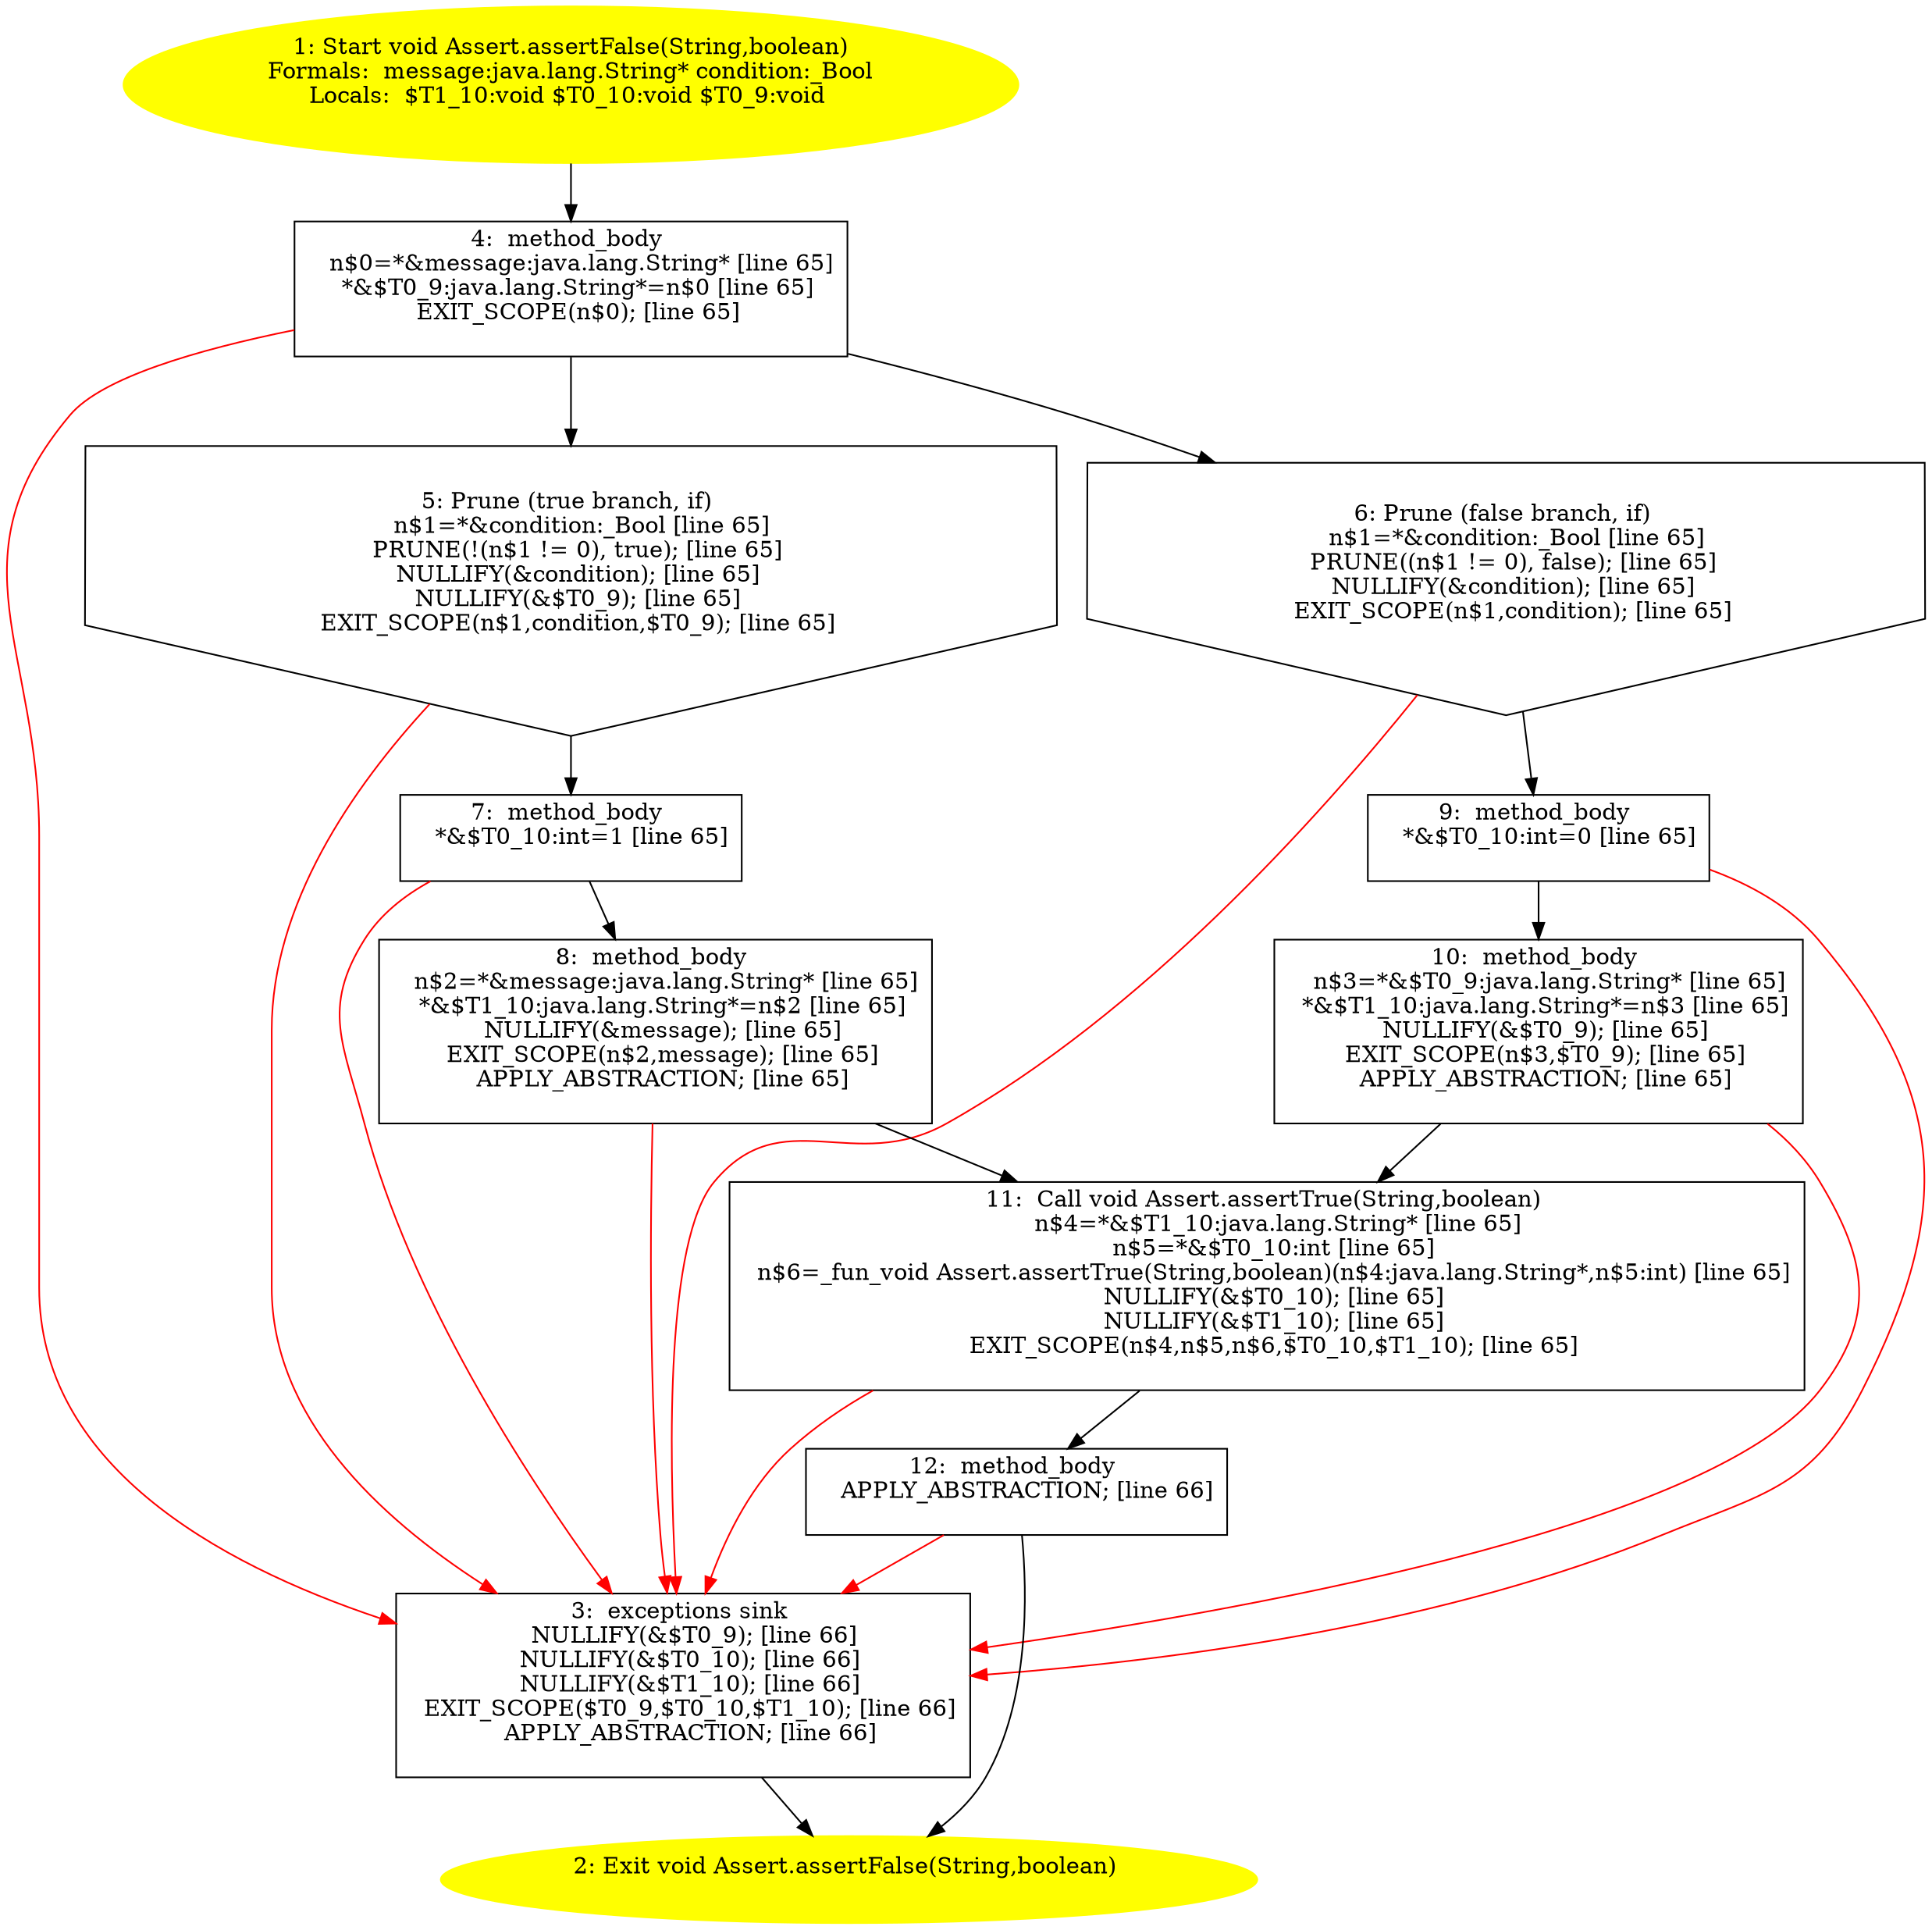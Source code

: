 /* @generated */
digraph cfg {
"org.junit.Assert.assertFalse(java.lang.String,boolean):void.cb24bd1abbb8217e6c180c0729908452_1" [label="1: Start void Assert.assertFalse(String,boolean)\nFormals:  message:java.lang.String* condition:_Bool\nLocals:  $T1_10:void $T0_10:void $T0_9:void \n  " color=yellow style=filled]
	

	 "org.junit.Assert.assertFalse(java.lang.String,boolean):void.cb24bd1abbb8217e6c180c0729908452_1" -> "org.junit.Assert.assertFalse(java.lang.String,boolean):void.cb24bd1abbb8217e6c180c0729908452_4" ;
"org.junit.Assert.assertFalse(java.lang.String,boolean):void.cb24bd1abbb8217e6c180c0729908452_2" [label="2: Exit void Assert.assertFalse(String,boolean) \n  " color=yellow style=filled]
	

"org.junit.Assert.assertFalse(java.lang.String,boolean):void.cb24bd1abbb8217e6c180c0729908452_3" [label="3:  exceptions sink \n   NULLIFY(&$T0_9); [line 66]\n  NULLIFY(&$T0_10); [line 66]\n  NULLIFY(&$T1_10); [line 66]\n  EXIT_SCOPE($T0_9,$T0_10,$T1_10); [line 66]\n  APPLY_ABSTRACTION; [line 66]\n " shape="box"]
	

	 "org.junit.Assert.assertFalse(java.lang.String,boolean):void.cb24bd1abbb8217e6c180c0729908452_3" -> "org.junit.Assert.assertFalse(java.lang.String,boolean):void.cb24bd1abbb8217e6c180c0729908452_2" ;
"org.junit.Assert.assertFalse(java.lang.String,boolean):void.cb24bd1abbb8217e6c180c0729908452_4" [label="4:  method_body \n   n$0=*&message:java.lang.String* [line 65]\n  *&$T0_9:java.lang.String*=n$0 [line 65]\n  EXIT_SCOPE(n$0); [line 65]\n " shape="box"]
	

	 "org.junit.Assert.assertFalse(java.lang.String,boolean):void.cb24bd1abbb8217e6c180c0729908452_4" -> "org.junit.Assert.assertFalse(java.lang.String,boolean):void.cb24bd1abbb8217e6c180c0729908452_5" ;
	 "org.junit.Assert.assertFalse(java.lang.String,boolean):void.cb24bd1abbb8217e6c180c0729908452_4" -> "org.junit.Assert.assertFalse(java.lang.String,boolean):void.cb24bd1abbb8217e6c180c0729908452_6" ;
	 "org.junit.Assert.assertFalse(java.lang.String,boolean):void.cb24bd1abbb8217e6c180c0729908452_4" -> "org.junit.Assert.assertFalse(java.lang.String,boolean):void.cb24bd1abbb8217e6c180c0729908452_3" [color="red" ];
"org.junit.Assert.assertFalse(java.lang.String,boolean):void.cb24bd1abbb8217e6c180c0729908452_5" [label="5: Prune (true branch, if) \n   n$1=*&condition:_Bool [line 65]\n  PRUNE(!(n$1 != 0), true); [line 65]\n  NULLIFY(&condition); [line 65]\n  NULLIFY(&$T0_9); [line 65]\n  EXIT_SCOPE(n$1,condition,$T0_9); [line 65]\n " shape="invhouse"]
	

	 "org.junit.Assert.assertFalse(java.lang.String,boolean):void.cb24bd1abbb8217e6c180c0729908452_5" -> "org.junit.Assert.assertFalse(java.lang.String,boolean):void.cb24bd1abbb8217e6c180c0729908452_7" ;
	 "org.junit.Assert.assertFalse(java.lang.String,boolean):void.cb24bd1abbb8217e6c180c0729908452_5" -> "org.junit.Assert.assertFalse(java.lang.String,boolean):void.cb24bd1abbb8217e6c180c0729908452_3" [color="red" ];
"org.junit.Assert.assertFalse(java.lang.String,boolean):void.cb24bd1abbb8217e6c180c0729908452_6" [label="6: Prune (false branch, if) \n   n$1=*&condition:_Bool [line 65]\n  PRUNE((n$1 != 0), false); [line 65]\n  NULLIFY(&condition); [line 65]\n  EXIT_SCOPE(n$1,condition); [line 65]\n " shape="invhouse"]
	

	 "org.junit.Assert.assertFalse(java.lang.String,boolean):void.cb24bd1abbb8217e6c180c0729908452_6" -> "org.junit.Assert.assertFalse(java.lang.String,boolean):void.cb24bd1abbb8217e6c180c0729908452_9" ;
	 "org.junit.Assert.assertFalse(java.lang.String,boolean):void.cb24bd1abbb8217e6c180c0729908452_6" -> "org.junit.Assert.assertFalse(java.lang.String,boolean):void.cb24bd1abbb8217e6c180c0729908452_3" [color="red" ];
"org.junit.Assert.assertFalse(java.lang.String,boolean):void.cb24bd1abbb8217e6c180c0729908452_7" [label="7:  method_body \n   *&$T0_10:int=1 [line 65]\n " shape="box"]
	

	 "org.junit.Assert.assertFalse(java.lang.String,boolean):void.cb24bd1abbb8217e6c180c0729908452_7" -> "org.junit.Assert.assertFalse(java.lang.String,boolean):void.cb24bd1abbb8217e6c180c0729908452_8" ;
	 "org.junit.Assert.assertFalse(java.lang.String,boolean):void.cb24bd1abbb8217e6c180c0729908452_7" -> "org.junit.Assert.assertFalse(java.lang.String,boolean):void.cb24bd1abbb8217e6c180c0729908452_3" [color="red" ];
"org.junit.Assert.assertFalse(java.lang.String,boolean):void.cb24bd1abbb8217e6c180c0729908452_8" [label="8:  method_body \n   n$2=*&message:java.lang.String* [line 65]\n  *&$T1_10:java.lang.String*=n$2 [line 65]\n  NULLIFY(&message); [line 65]\n  EXIT_SCOPE(n$2,message); [line 65]\n  APPLY_ABSTRACTION; [line 65]\n " shape="box"]
	

	 "org.junit.Assert.assertFalse(java.lang.String,boolean):void.cb24bd1abbb8217e6c180c0729908452_8" -> "org.junit.Assert.assertFalse(java.lang.String,boolean):void.cb24bd1abbb8217e6c180c0729908452_11" ;
	 "org.junit.Assert.assertFalse(java.lang.String,boolean):void.cb24bd1abbb8217e6c180c0729908452_8" -> "org.junit.Assert.assertFalse(java.lang.String,boolean):void.cb24bd1abbb8217e6c180c0729908452_3" [color="red" ];
"org.junit.Assert.assertFalse(java.lang.String,boolean):void.cb24bd1abbb8217e6c180c0729908452_9" [label="9:  method_body \n   *&$T0_10:int=0 [line 65]\n " shape="box"]
	

	 "org.junit.Assert.assertFalse(java.lang.String,boolean):void.cb24bd1abbb8217e6c180c0729908452_9" -> "org.junit.Assert.assertFalse(java.lang.String,boolean):void.cb24bd1abbb8217e6c180c0729908452_10" ;
	 "org.junit.Assert.assertFalse(java.lang.String,boolean):void.cb24bd1abbb8217e6c180c0729908452_9" -> "org.junit.Assert.assertFalse(java.lang.String,boolean):void.cb24bd1abbb8217e6c180c0729908452_3" [color="red" ];
"org.junit.Assert.assertFalse(java.lang.String,boolean):void.cb24bd1abbb8217e6c180c0729908452_10" [label="10:  method_body \n   n$3=*&$T0_9:java.lang.String* [line 65]\n  *&$T1_10:java.lang.String*=n$3 [line 65]\n  NULLIFY(&$T0_9); [line 65]\n  EXIT_SCOPE(n$3,$T0_9); [line 65]\n  APPLY_ABSTRACTION; [line 65]\n " shape="box"]
	

	 "org.junit.Assert.assertFalse(java.lang.String,boolean):void.cb24bd1abbb8217e6c180c0729908452_10" -> "org.junit.Assert.assertFalse(java.lang.String,boolean):void.cb24bd1abbb8217e6c180c0729908452_11" ;
	 "org.junit.Assert.assertFalse(java.lang.String,boolean):void.cb24bd1abbb8217e6c180c0729908452_10" -> "org.junit.Assert.assertFalse(java.lang.String,boolean):void.cb24bd1abbb8217e6c180c0729908452_3" [color="red" ];
"org.junit.Assert.assertFalse(java.lang.String,boolean):void.cb24bd1abbb8217e6c180c0729908452_11" [label="11:  Call void Assert.assertTrue(String,boolean) \n   n$4=*&$T1_10:java.lang.String* [line 65]\n  n$5=*&$T0_10:int [line 65]\n  n$6=_fun_void Assert.assertTrue(String,boolean)(n$4:java.lang.String*,n$5:int) [line 65]\n  NULLIFY(&$T0_10); [line 65]\n  NULLIFY(&$T1_10); [line 65]\n  EXIT_SCOPE(n$4,n$5,n$6,$T0_10,$T1_10); [line 65]\n " shape="box"]
	

	 "org.junit.Assert.assertFalse(java.lang.String,boolean):void.cb24bd1abbb8217e6c180c0729908452_11" -> "org.junit.Assert.assertFalse(java.lang.String,boolean):void.cb24bd1abbb8217e6c180c0729908452_12" ;
	 "org.junit.Assert.assertFalse(java.lang.String,boolean):void.cb24bd1abbb8217e6c180c0729908452_11" -> "org.junit.Assert.assertFalse(java.lang.String,boolean):void.cb24bd1abbb8217e6c180c0729908452_3" [color="red" ];
"org.junit.Assert.assertFalse(java.lang.String,boolean):void.cb24bd1abbb8217e6c180c0729908452_12" [label="12:  method_body \n   APPLY_ABSTRACTION; [line 66]\n " shape="box"]
	

	 "org.junit.Assert.assertFalse(java.lang.String,boolean):void.cb24bd1abbb8217e6c180c0729908452_12" -> "org.junit.Assert.assertFalse(java.lang.String,boolean):void.cb24bd1abbb8217e6c180c0729908452_2" ;
	 "org.junit.Assert.assertFalse(java.lang.String,boolean):void.cb24bd1abbb8217e6c180c0729908452_12" -> "org.junit.Assert.assertFalse(java.lang.String,boolean):void.cb24bd1abbb8217e6c180c0729908452_3" [color="red" ];
}
